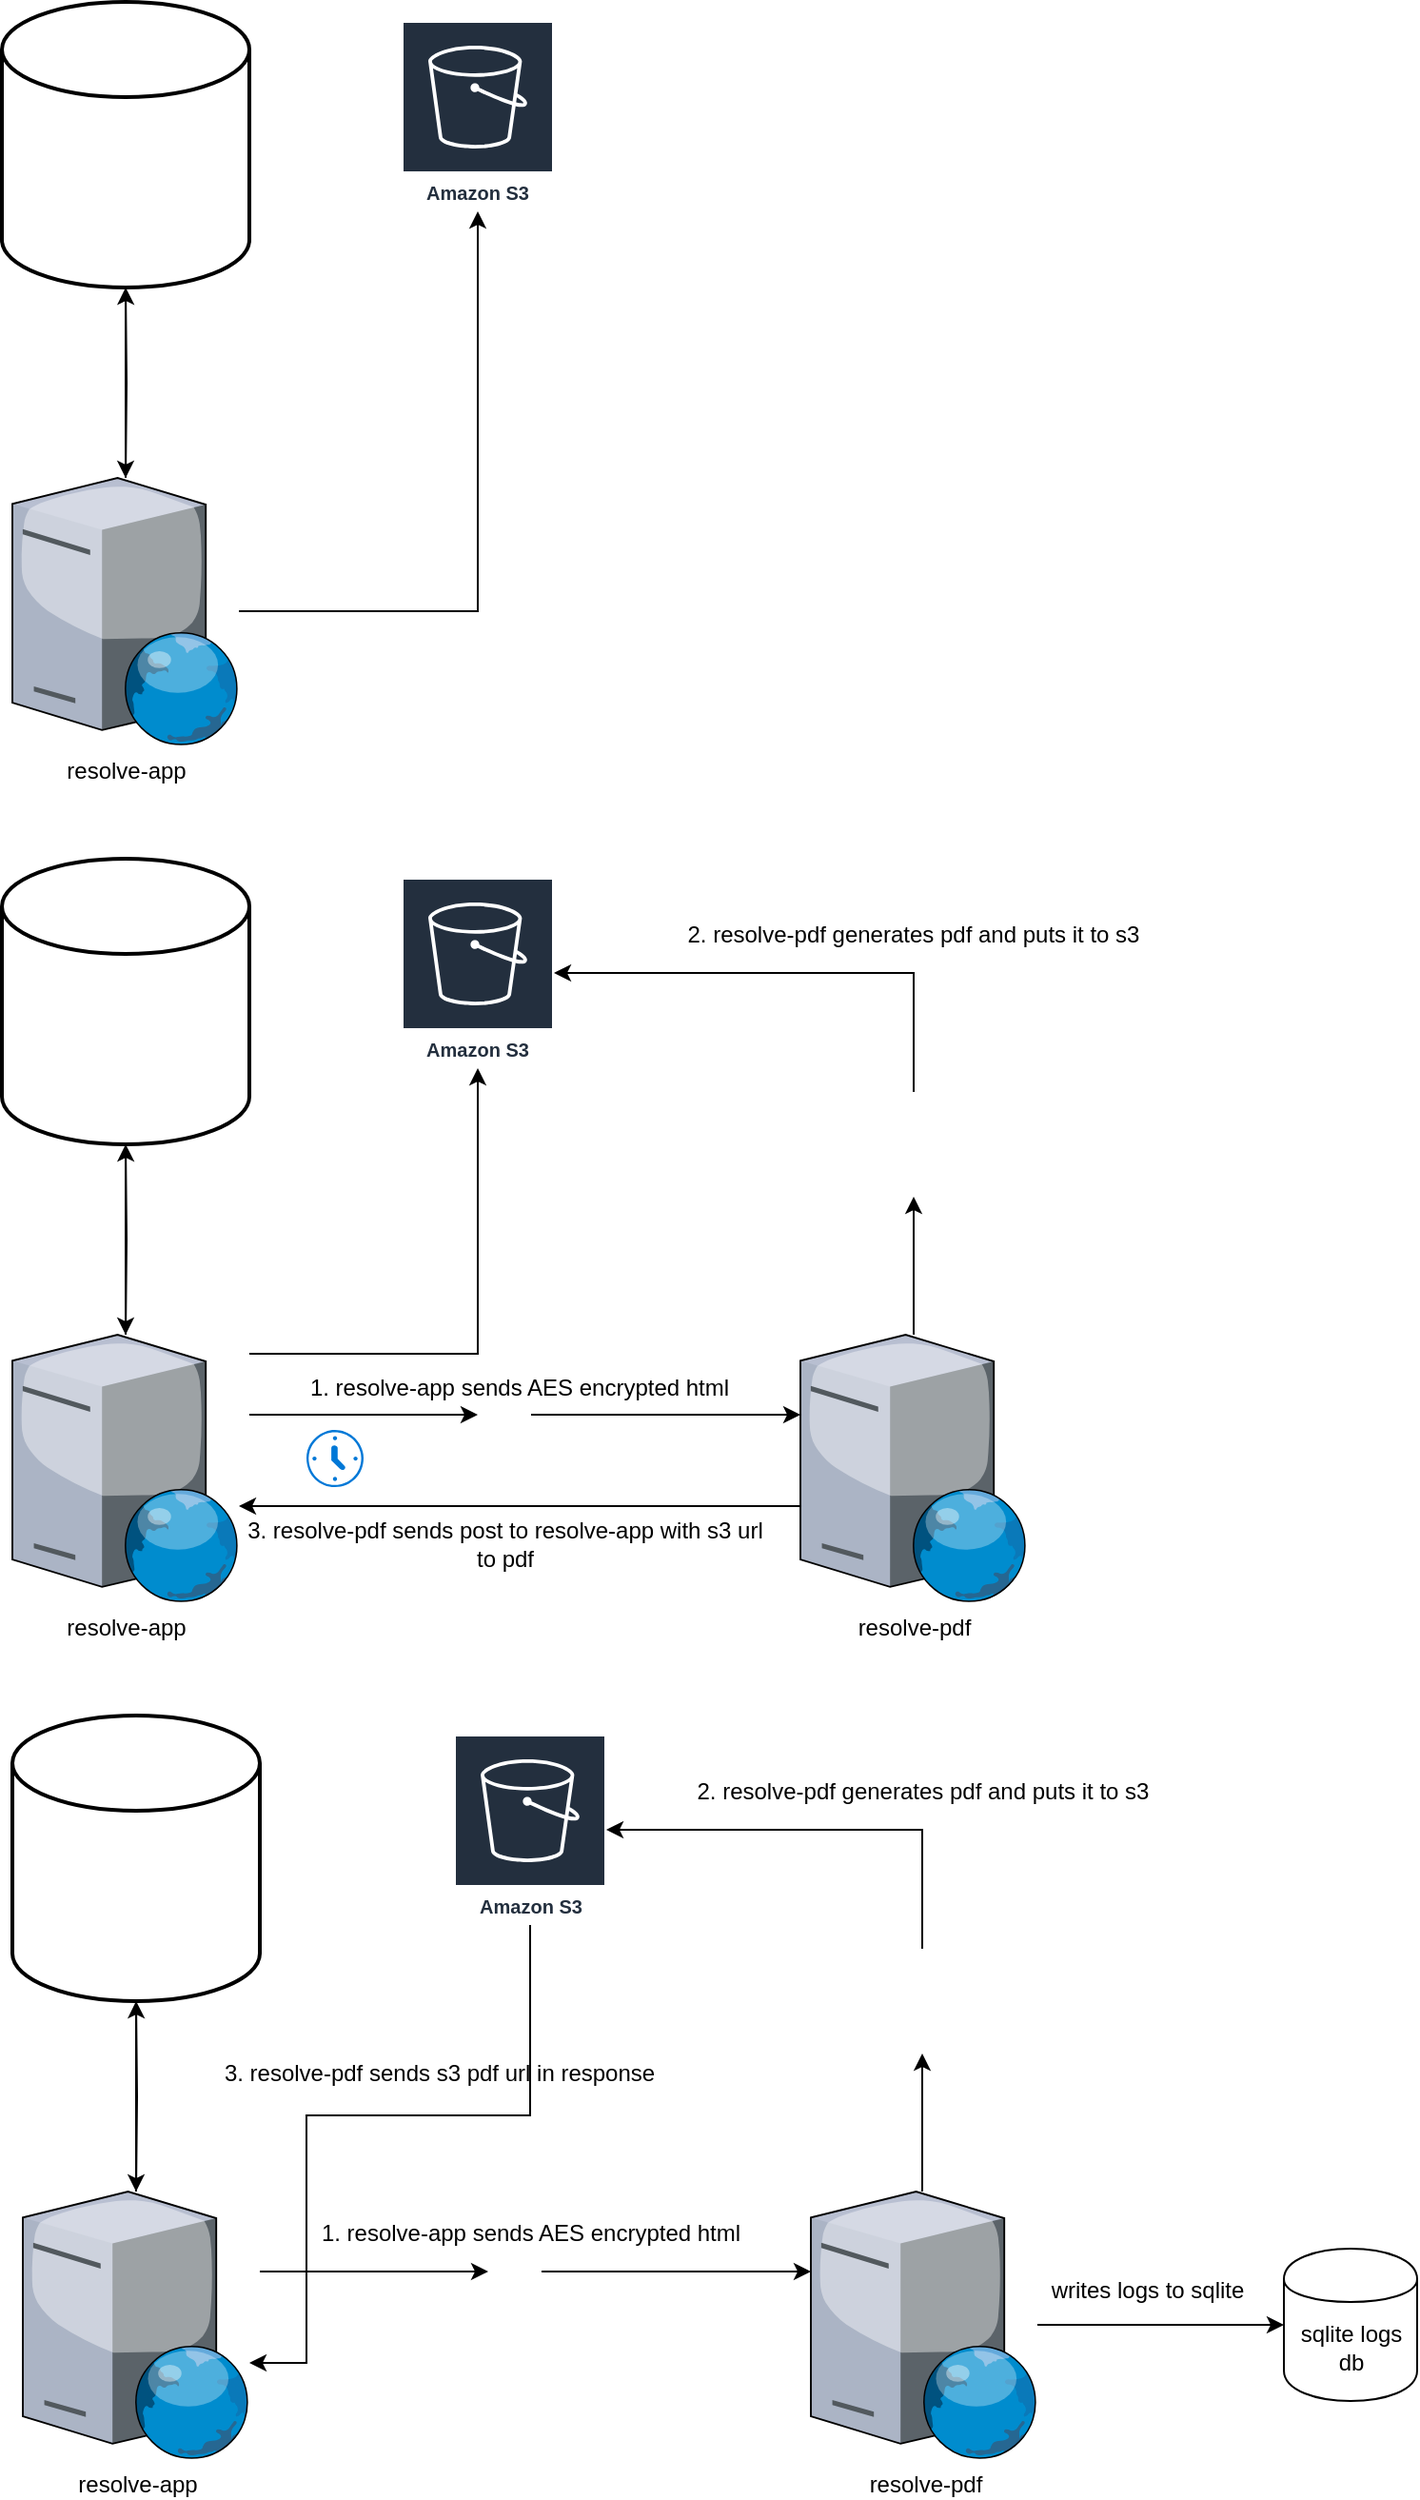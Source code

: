 <mxfile version="10.4.2" type="github"><diagram id="5_rdmGaq0llwrfAE2dWt" name="Page-1"><mxGraphModel dx="1234" dy="564" grid="1" gridSize="10" guides="1" tooltips="1" connect="1" arrows="1" fold="1" page="1" pageScale="1" pageWidth="850" pageHeight="1100" math="0" shadow="0"><root><mxCell id="0"/><mxCell id="1" parent="0"/><mxCell id="IsMm8OiR0PWOaWT-6-WU-7" style="edgeStyle=orthogonalEdgeStyle;rounded=0;orthogonalLoop=1;jettySize=auto;html=1;" parent="1" source="IsMm8OiR0PWOaWT-6-WU-1" target="IsMm8OiR0PWOaWT-6-WU-3" edge="1"><mxGeometry relative="1" as="geometry"/></mxCell><mxCell id="IsMm8OiR0PWOaWT-6-WU-1" value="" style="strokeWidth=2;html=1;shape=mxgraph.flowchart.database;whiteSpace=wrap;" parent="1" vertex="1"><mxGeometry x="70" y="30" width="130" height="150" as="geometry"/></mxCell><mxCell id="IsMm8OiR0PWOaWT-6-WU-2" value="" style="shape=image;verticalLabelPosition=bottom;labelBackgroundColor=#ffffff;verticalAlign=top;aspect=fixed;imageAspect=0;image=https://commons.bmstu.wiki/images/b/b5/Postgresql.png;" parent="1" vertex="1"><mxGeometry x="95.5" y="90" width="79" height="70" as="geometry"/></mxCell><mxCell id="IsMm8OiR0PWOaWT-6-WU-4" style="edgeStyle=orthogonalEdgeStyle;rounded=0;orthogonalLoop=1;jettySize=auto;html=1;entryX=0.5;entryY=1;entryDx=0;entryDy=0;entryPerimeter=0;" parent="1" target="IsMm8OiR0PWOaWT-6-WU-1" edge="1"><mxGeometry relative="1" as="geometry"><mxPoint x="135" y="280" as="sourcePoint"/></mxGeometry></mxCell><mxCell id="IsMm8OiR0PWOaWT-6-WU-9" style="edgeStyle=orthogonalEdgeStyle;rounded=0;orthogonalLoop=1;jettySize=auto;html=1;" parent="1" source="IsMm8OiR0PWOaWT-6-WU-3" target="IsMm8OiR0PWOaWT-6-WU-8" edge="1"><mxGeometry relative="1" as="geometry"/></mxCell><mxCell id="IsMm8OiR0PWOaWT-6-WU-3" value="resolve-app&lt;br&gt;" style="verticalLabelPosition=bottom;aspect=fixed;html=1;verticalAlign=top;strokeColor=none;align=center;outlineConnect=0;shape=mxgraph.citrix.web_server;" parent="1" vertex="1"><mxGeometry x="75.5" y="280" width="119" height="140" as="geometry"/></mxCell><mxCell id="IsMm8OiR0PWOaWT-6-WU-8" value="Amazon S3" style="outlineConnect=0;fontColor=#232F3E;gradientColor=none;strokeColor=#ffffff;fillColor=#232F3E;dashed=0;verticalLabelPosition=middle;verticalAlign=bottom;align=center;html=1;whiteSpace=wrap;fontSize=10;fontStyle=1;spacing=3;shape=mxgraph.aws4.productIcon;prIcon=mxgraph.aws4.s3;" parent="1" vertex="1"><mxGeometry x="280" y="40" width="80" height="100" as="geometry"/></mxCell><mxCell id="IsMm8OiR0PWOaWT-6-WU-10" style="edgeStyle=orthogonalEdgeStyle;rounded=0;orthogonalLoop=1;jettySize=auto;html=1;" parent="1" source="IsMm8OiR0PWOaWT-6-WU-11" target="IsMm8OiR0PWOaWT-6-WU-15" edge="1"><mxGeometry relative="1" as="geometry"/></mxCell><mxCell id="IsMm8OiR0PWOaWT-6-WU-11" value="" style="strokeWidth=2;html=1;shape=mxgraph.flowchart.database;whiteSpace=wrap;" parent="1" vertex="1"><mxGeometry x="70" y="480" width="130" height="150" as="geometry"/></mxCell><mxCell id="IsMm8OiR0PWOaWT-6-WU-12" value="" style="shape=image;verticalLabelPosition=bottom;labelBackgroundColor=#ffffff;verticalAlign=top;aspect=fixed;imageAspect=0;image=https://commons.bmstu.wiki/images/b/b5/Postgresql.png;" parent="1" vertex="1"><mxGeometry x="95.5" y="540" width="79" height="70" as="geometry"/></mxCell><mxCell id="IsMm8OiR0PWOaWT-6-WU-13" style="edgeStyle=orthogonalEdgeStyle;rounded=0;orthogonalLoop=1;jettySize=auto;html=1;entryX=0.5;entryY=1;entryDx=0;entryDy=0;entryPerimeter=0;" parent="1" target="IsMm8OiR0PWOaWT-6-WU-11" edge="1"><mxGeometry relative="1" as="geometry"><mxPoint x="135" y="730" as="sourcePoint"/></mxGeometry></mxCell><mxCell id="IsMm8OiR0PWOaWT-6-WU-18" style="edgeStyle=orthogonalEdgeStyle;rounded=0;orthogonalLoop=1;jettySize=auto;html=1;" parent="1" source="IsMm8OiR0PWOaWT-6-WU-19" target="IsMm8OiR0PWOaWT-6-WU-17" edge="1"><mxGeometry relative="1" as="geometry"><Array as="points"><mxPoint x="334" y="770"/></Array></mxGeometry></mxCell><mxCell id="IsMm8OiR0PWOaWT-6-WU-22" style="edgeStyle=orthogonalEdgeStyle;rounded=0;orthogonalLoop=1;jettySize=auto;html=1;" parent="1" target="IsMm8OiR0PWOaWT-6-WU-16" edge="1"><mxGeometry relative="1" as="geometry"><mxPoint x="200" y="740" as="sourcePoint"/><Array as="points"><mxPoint x="320" y="740"/></Array></mxGeometry></mxCell><mxCell id="IsMm8OiR0PWOaWT-6-WU-15" value="resolve-app&lt;br&gt;" style="verticalLabelPosition=bottom;aspect=fixed;html=1;verticalAlign=top;strokeColor=none;align=center;outlineConnect=0;shape=mxgraph.citrix.web_server;" parent="1" vertex="1"><mxGeometry x="75.5" y="730" width="119" height="140" as="geometry"/></mxCell><mxCell id="IsMm8OiR0PWOaWT-6-WU-16" value="Amazon S3" style="outlineConnect=0;fontColor=#232F3E;gradientColor=none;strokeColor=#ffffff;fillColor=#232F3E;dashed=0;verticalLabelPosition=middle;verticalAlign=bottom;align=center;html=1;whiteSpace=wrap;fontSize=10;fontStyle=1;spacing=3;shape=mxgraph.aws4.productIcon;prIcon=mxgraph.aws4.s3;" parent="1" vertex="1"><mxGeometry x="280" y="490" width="80" height="100" as="geometry"/></mxCell><mxCell id="IsMm8OiR0PWOaWT-6-WU-24" style="edgeStyle=orthogonalEdgeStyle;rounded=0;orthogonalLoop=1;jettySize=auto;html=1;" parent="1" source="IsMm8OiR0PWOaWT-6-WU-27" target="IsMm8OiR0PWOaWT-6-WU-16" edge="1"><mxGeometry relative="1" as="geometry"><Array as="points"><mxPoint x="549" y="540"/></Array></mxGeometry></mxCell><mxCell id="IsMm8OiR0PWOaWT-6-WU-26" style="edgeStyle=orthogonalEdgeStyle;rounded=0;orthogonalLoop=1;jettySize=auto;html=1;" parent="1" source="IsMm8OiR0PWOaWT-6-WU-17" target="IsMm8OiR0PWOaWT-6-WU-15" edge="1"><mxGeometry relative="1" as="geometry"><Array as="points"><mxPoint x="380" y="820"/><mxPoint x="380" y="820"/></Array></mxGeometry></mxCell><mxCell id="IsMm8OiR0PWOaWT-6-WU-17" value="resolve-pdf&lt;br&gt;" style="verticalLabelPosition=bottom;aspect=fixed;html=1;verticalAlign=top;strokeColor=none;align=center;outlineConnect=0;shape=mxgraph.citrix.web_server;" parent="1" vertex="1"><mxGeometry x="489.5" y="730" width="119" height="140" as="geometry"/></mxCell><mxCell id="IsMm8OiR0PWOaWT-6-WU-19" value="" style="shape=image;html=1;verticalAlign=top;verticalLabelPosition=bottom;labelBackgroundColor=#ffffff;imageAspect=0;aspect=fixed;image=https://cdn2.iconfinder.com/data/icons/publicons/64/html-128.png" parent="1" vertex="1"><mxGeometry x="320" y="758" width="28" height="28" as="geometry"/></mxCell><mxCell id="IsMm8OiR0PWOaWT-6-WU-20" style="edgeStyle=orthogonalEdgeStyle;rounded=0;orthogonalLoop=1;jettySize=auto;html=1;" parent="1" target="IsMm8OiR0PWOaWT-6-WU-19" edge="1"><mxGeometry relative="1" as="geometry"><mxPoint x="200" y="772" as="sourcePoint"/><mxPoint x="489.5" y="800" as="targetPoint"/><Array as="points"><mxPoint x="270" y="772"/><mxPoint x="270" y="772"/></Array></mxGeometry></mxCell><mxCell id="IsMm8OiR0PWOaWT-6-WU-23" value="1. resolve-app sends AES encrypted html" style="text;html=1;strokeColor=none;fillColor=none;align=center;verticalAlign=middle;whiteSpace=wrap;rounded=0;" parent="1" vertex="1"><mxGeometry x="202" y="748" width="280" height="20" as="geometry"/></mxCell><mxCell id="IsMm8OiR0PWOaWT-6-WU-25" value="2. resolve-pdf generates pdf and puts it to s3" style="text;html=1;strokeColor=none;fillColor=none;align=center;verticalAlign=middle;whiteSpace=wrap;rounded=0;" parent="1" vertex="1"><mxGeometry x="369" y="510" width="360" height="20" as="geometry"/></mxCell><mxCell id="IsMm8OiR0PWOaWT-6-WU-27" value="" style="shape=image;html=1;verticalAlign=top;verticalLabelPosition=bottom;labelBackgroundColor=#ffffff;imageAspect=0;aspect=fixed;image=https://cdn1.iconfinder.com/data/icons/material-core/18/drive-pdf-128.png" parent="1" vertex="1"><mxGeometry x="521.5" y="602.5" width="55" height="55" as="geometry"/></mxCell><mxCell id="IsMm8OiR0PWOaWT-6-WU-28" style="edgeStyle=orthogonalEdgeStyle;rounded=0;orthogonalLoop=1;jettySize=auto;html=1;" parent="1" source="IsMm8OiR0PWOaWT-6-WU-17" target="IsMm8OiR0PWOaWT-6-WU-27" edge="1"><mxGeometry relative="1" as="geometry"><mxPoint x="549" y="730" as="sourcePoint"/><mxPoint x="360" y="540" as="targetPoint"/><Array as="points"><mxPoint x="549" y="620"/><mxPoint x="549" y="620"/></Array></mxGeometry></mxCell><mxCell id="IsMm8OiR0PWOaWT-6-WU-30" value="3. resolve-pdf sends post to resolve-app with s3 url to pdf&lt;br&gt;" style="text;html=1;strokeColor=none;fillColor=none;align=center;verticalAlign=middle;whiteSpace=wrap;rounded=0;" parent="1" vertex="1"><mxGeometry x="194" y="830" width="281" height="20" as="geometry"/></mxCell><mxCell id="IsMm8OiR0PWOaWT-6-WU-32" style="edgeStyle=orthogonalEdgeStyle;rounded=0;orthogonalLoop=1;jettySize=auto;html=1;" parent="1" source="IsMm8OiR0PWOaWT-6-WU-33" target="IsMm8OiR0PWOaWT-6-WU-38" edge="1"><mxGeometry relative="1" as="geometry"/></mxCell><mxCell id="IsMm8OiR0PWOaWT-6-WU-33" value="" style="strokeWidth=2;html=1;shape=mxgraph.flowchart.database;whiteSpace=wrap;" parent="1" vertex="1"><mxGeometry x="75.5" y="930" width="130" height="150" as="geometry"/></mxCell><mxCell id="IsMm8OiR0PWOaWT-6-WU-34" value="" style="shape=image;verticalLabelPosition=bottom;labelBackgroundColor=#ffffff;verticalAlign=top;aspect=fixed;imageAspect=0;image=https://commons.bmstu.wiki/images/b/b5/Postgresql.png;" parent="1" vertex="1"><mxGeometry x="101" y="990" width="79" height="70" as="geometry"/></mxCell><mxCell id="IsMm8OiR0PWOaWT-6-WU-35" style="edgeStyle=orthogonalEdgeStyle;rounded=0;orthogonalLoop=1;jettySize=auto;html=1;entryX=0.5;entryY=1;entryDx=0;entryDy=0;entryPerimeter=0;" parent="1" target="IsMm8OiR0PWOaWT-6-WU-33" edge="1"><mxGeometry relative="1" as="geometry"><mxPoint x="140.5" y="1180" as="sourcePoint"/></mxGeometry></mxCell><mxCell id="IsMm8OiR0PWOaWT-6-WU-36" style="edgeStyle=orthogonalEdgeStyle;rounded=0;orthogonalLoop=1;jettySize=auto;html=1;jumpStyle=gap;" parent="1" source="IsMm8OiR0PWOaWT-6-WU-43" target="IsMm8OiR0PWOaWT-6-WU-42" edge="1"><mxGeometry relative="1" as="geometry"><Array as="points"><mxPoint x="339.5" y="1220"/></Array></mxGeometry></mxCell><mxCell id="IsMm8OiR0PWOaWT-6-WU-38" value="resolve-app&lt;br&gt;" style="verticalLabelPosition=bottom;aspect=fixed;html=1;verticalAlign=top;strokeColor=none;align=center;outlineConnect=0;shape=mxgraph.citrix.web_server;" parent="1" vertex="1"><mxGeometry x="81" y="1180" width="119" height="140" as="geometry"/></mxCell><mxCell id="MKAxNaUC_JFHe610yueE-1" value="" style="edgeStyle=orthogonalEdgeStyle;rounded=0;orthogonalLoop=1;jettySize=auto;html=1;" edge="1" parent="1" source="IsMm8OiR0PWOaWT-6-WU-39" target="IsMm8OiR0PWOaWT-6-WU-38"><mxGeometry relative="1" as="geometry"><Array as="points"><mxPoint x="348" y="1140"/><mxPoint x="230" y="1140"/><mxPoint x="230" y="1270"/></Array></mxGeometry></mxCell><mxCell id="IsMm8OiR0PWOaWT-6-WU-39" value="Amazon S3" style="outlineConnect=0;fontColor=#232F3E;gradientColor=none;strokeColor=#ffffff;fillColor=#232F3E;dashed=0;verticalLabelPosition=middle;verticalAlign=bottom;align=center;html=1;whiteSpace=wrap;fontSize=10;fontStyle=1;spacing=3;shape=mxgraph.aws4.productIcon;prIcon=mxgraph.aws4.s3;" parent="1" vertex="1"><mxGeometry x="307.5" y="940" width="80" height="100" as="geometry"/></mxCell><mxCell id="MKAxNaUC_JFHe610yueE-3" style="edgeStyle=orthogonalEdgeStyle;rounded=0;orthogonalLoop=1;jettySize=auto;html=1;" edge="1" parent="1" source="IsMm8OiR0PWOaWT-6-WU-42" target="MKAxNaUC_JFHe610yueE-2"><mxGeometry relative="1" as="geometry"/></mxCell><mxCell id="IsMm8OiR0PWOaWT-6-WU-42" value="resolve-pdf&lt;br&gt;" style="verticalLabelPosition=bottom;aspect=fixed;html=1;verticalAlign=top;strokeColor=none;align=center;outlineConnect=0;shape=mxgraph.citrix.web_server;" parent="1" vertex="1"><mxGeometry x="495" y="1180" width="119" height="140" as="geometry"/></mxCell><mxCell id="IsMm8OiR0PWOaWT-6-WU-43" value="" style="shape=image;html=1;verticalAlign=top;verticalLabelPosition=bottom;labelBackgroundColor=#ffffff;imageAspect=0;aspect=fixed;image=https://cdn2.iconfinder.com/data/icons/publicons/64/html-128.png" parent="1" vertex="1"><mxGeometry x="325.5" y="1208" width="28" height="28" as="geometry"/></mxCell><mxCell id="IsMm8OiR0PWOaWT-6-WU-44" style="edgeStyle=orthogonalEdgeStyle;rounded=0;orthogonalLoop=1;jettySize=auto;html=1;endArrow=classic;endFill=1;" parent="1" target="IsMm8OiR0PWOaWT-6-WU-43" edge="1"><mxGeometry relative="1" as="geometry"><mxPoint x="205.5" y="1222" as="sourcePoint"/><mxPoint x="495" y="1250" as="targetPoint"/><Array as="points"><mxPoint x="275.5" y="1222"/><mxPoint x="275.5" y="1222"/></Array></mxGeometry></mxCell><mxCell id="IsMm8OiR0PWOaWT-6-WU-45" value="1. resolve-app sends AES encrypted html" style="text;html=1;strokeColor=none;fillColor=none;align=center;verticalAlign=middle;whiteSpace=wrap;rounded=0;" parent="1" vertex="1"><mxGeometry x="207.5" y="1192" width="280" height="20" as="geometry"/></mxCell><mxCell id="IsMm8OiR0PWOaWT-6-WU-50" value="3. resolve-pdf sends s3 pdf url in response&lt;br&gt;" style="text;html=1;strokeColor=none;fillColor=none;align=center;verticalAlign=middle;whiteSpace=wrap;rounded=0;" parent="1" vertex="1"><mxGeometry x="160" y="1107.5" width="280" height="20" as="geometry"/></mxCell><mxCell id="IsMm8OiR0PWOaWT-6-WU-51" style="edgeStyle=orthogonalEdgeStyle;rounded=0;orthogonalLoop=1;jettySize=auto;html=1;" parent="1" source="IsMm8OiR0PWOaWT-6-WU-53" target="IsMm8OiR0PWOaWT-6-WU-39" edge="1"><mxGeometry relative="1" as="geometry"><mxPoint x="400" y="1010" as="targetPoint"/><Array as="points"><mxPoint x="554" y="990"/></Array></mxGeometry></mxCell><mxCell id="IsMm8OiR0PWOaWT-6-WU-52" value="2. resolve-pdf generates pdf and puts it to s3" style="text;html=1;strokeColor=none;fillColor=none;align=center;verticalAlign=middle;whiteSpace=wrap;rounded=0;" parent="1" vertex="1"><mxGeometry x="373.5" y="960" width="360" height="20" as="geometry"/></mxCell><mxCell id="IsMm8OiR0PWOaWT-6-WU-53" value="" style="shape=image;html=1;verticalAlign=top;verticalLabelPosition=bottom;labelBackgroundColor=#ffffff;imageAspect=0;aspect=fixed;image=https://cdn1.iconfinder.com/data/icons/material-core/18/drive-pdf-128.png" parent="1" vertex="1"><mxGeometry x="526" y="1052.5" width="55" height="55" as="geometry"/></mxCell><mxCell id="IsMm8OiR0PWOaWT-6-WU-54" style="edgeStyle=orthogonalEdgeStyle;rounded=0;orthogonalLoop=1;jettySize=auto;html=1;" parent="1" target="IsMm8OiR0PWOaWT-6-WU-53" edge="1"><mxGeometry relative="1" as="geometry"><mxPoint x="553.5" y="1180" as="sourcePoint"/><mxPoint x="364.5" y="990" as="targetPoint"/><Array as="points"><mxPoint x="553.5" y="1070"/><mxPoint x="553.5" y="1070"/></Array></mxGeometry></mxCell><mxCell id="IsMm8OiR0PWOaWT-6-WU-55" value="" style="shadow=0;dashed=0;html=1;strokeColor=none;labelPosition=center;verticalLabelPosition=bottom;verticalAlign=top;align=center;shape=mxgraph.mscae.general_symbols.clock_time;fillColor=#0078D7;" parent="1" vertex="1"><mxGeometry x="230" y="780" width="30" height="30" as="geometry"/></mxCell><mxCell id="MKAxNaUC_JFHe610yueE-2" value="sqlite logs db" style="shape=cylinder;whiteSpace=wrap;html=1;boundedLbl=1;backgroundOutline=1;" vertex="1" parent="1"><mxGeometry x="743.5" y="1210" width="70" height="80" as="geometry"/></mxCell><mxCell id="MKAxNaUC_JFHe610yueE-4" value="writes logs to sqlite" style="text;html=1;strokeColor=none;fillColor=none;align=center;verticalAlign=middle;whiteSpace=wrap;rounded=0;" vertex="1" parent="1"><mxGeometry x="614" y="1222" width="116" height="20" as="geometry"/></mxCell></root></mxGraphModel></diagram></mxfile>